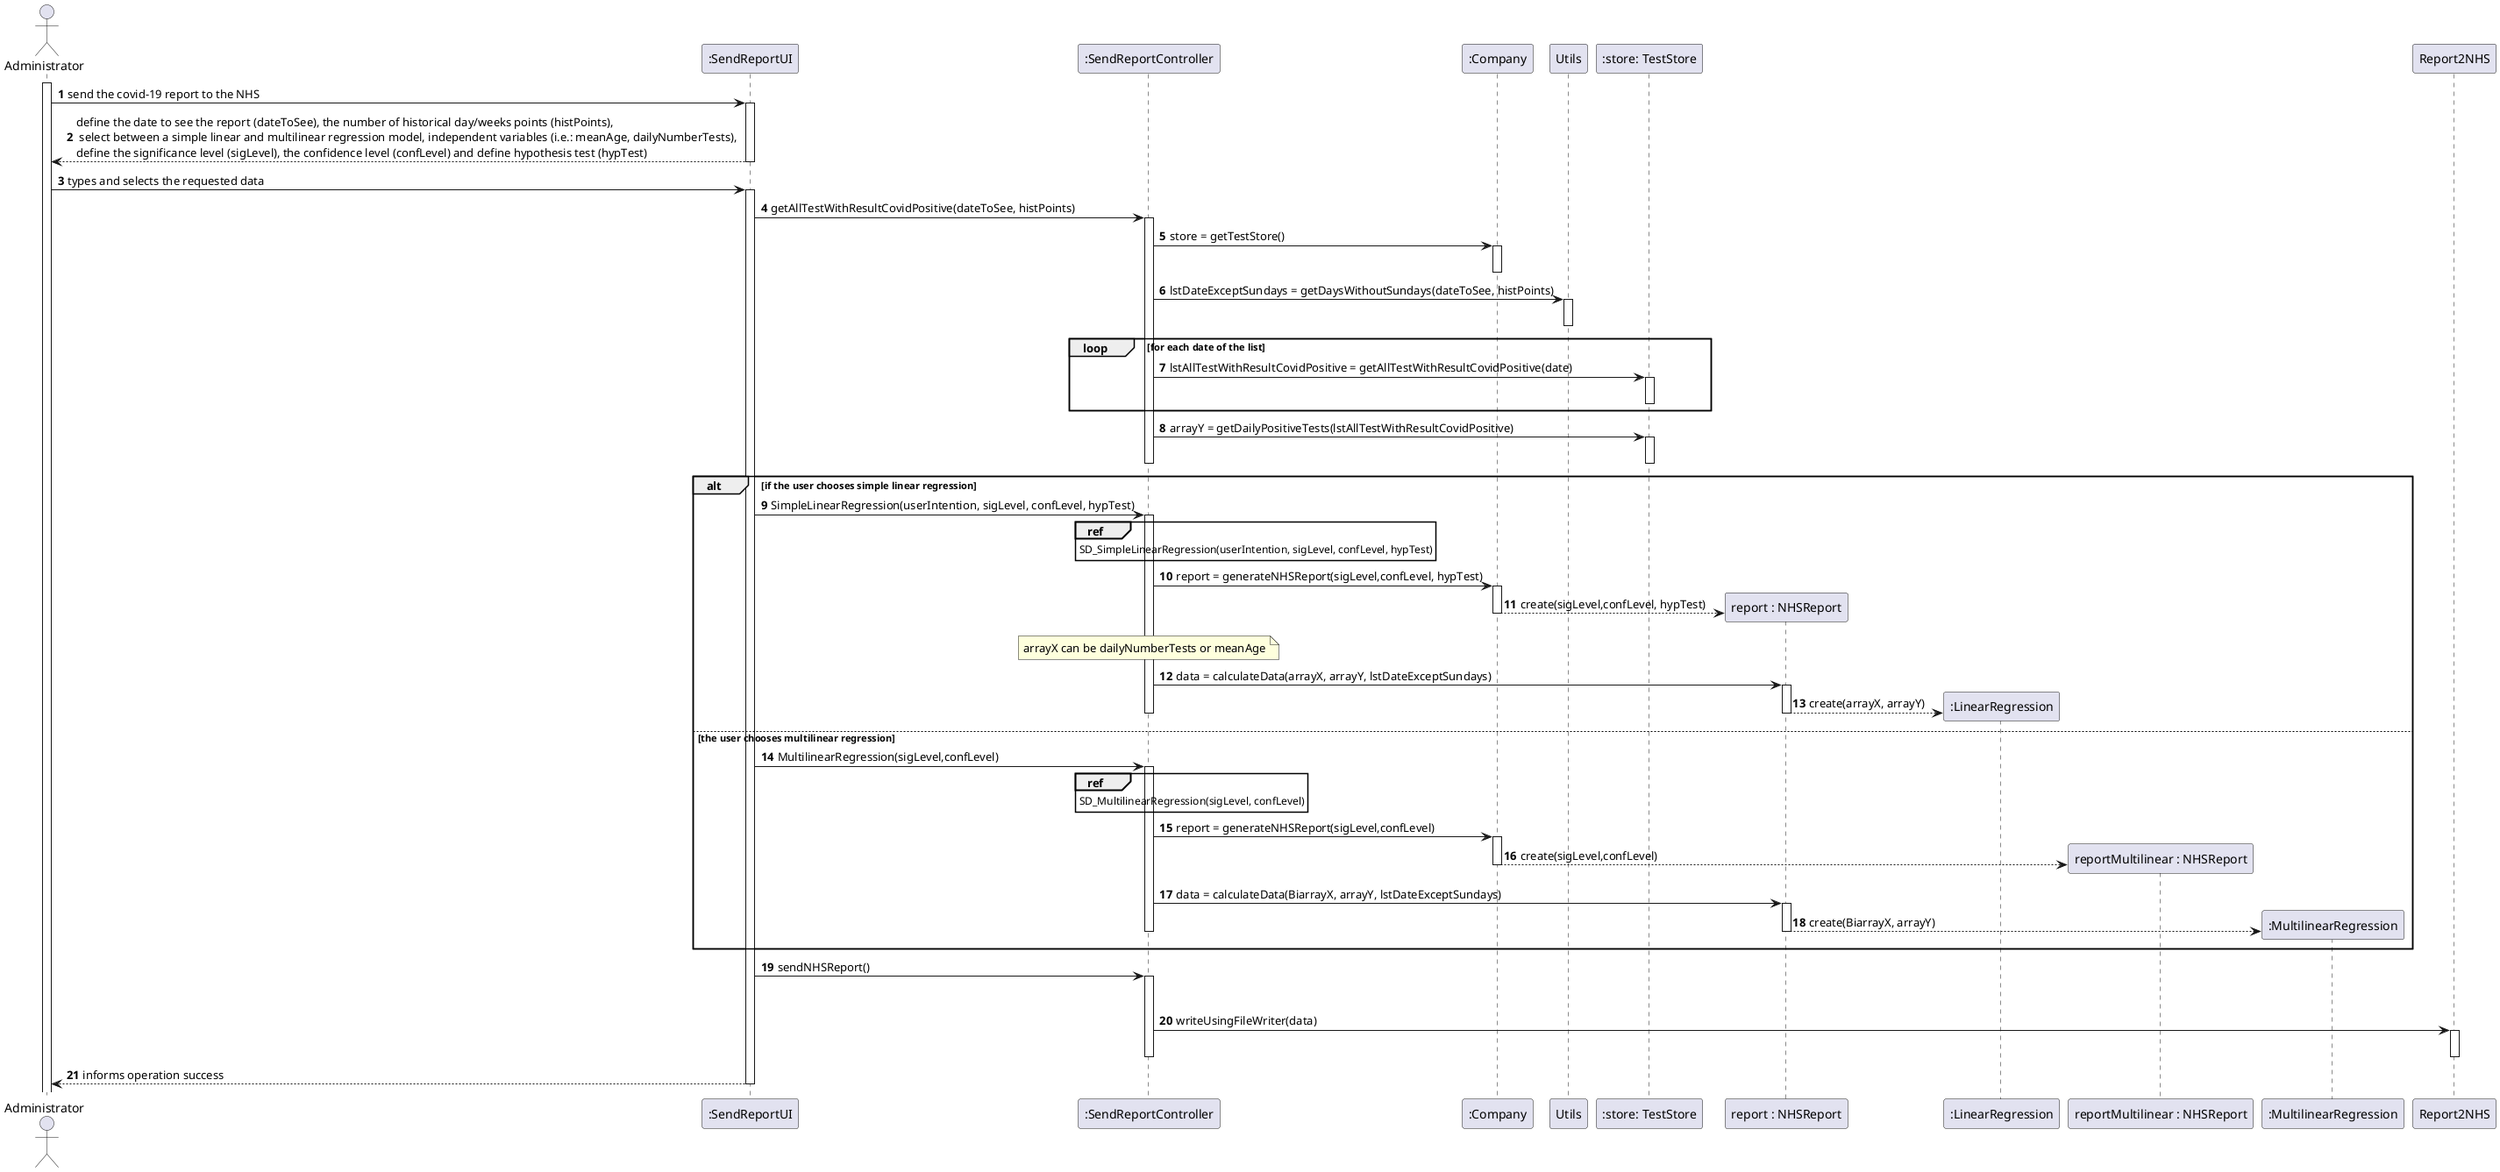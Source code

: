 @startuml
'https://plantuml.com/sequence-diagram

autonumber

actor "Administrator" as A
activate A


A -> ":SendReportUI" : send the covid-19 report to the NHS
activate ":SendReportUI"
":SendReportUI" --> A: define the date to see the report (dateToSee), the number of historical day/weeks points (histPoints),\n select between a simple linear and multilinear regression model, independent variables (i.e.: meanAge, dailyNumberTests), \ndefine the significance level (sigLevel), the confidence level (confLevel) and define hypothesis test (hypTest)
deactivate ":SendReportUI"

A -> ":SendReportUI" : types and selects the requested data
activate ":SendReportUI"
":SendReportUI" -> ":SendReportController": getAllTestWithResultCovidPositive(dateToSee, histPoints)

activate ":SendReportController"
":SendReportController" -> ":Company" : store = getTestStore()
activate ":Company"
deactivate ":Company"

":SendReportController" -> "Utils" : lstDateExceptSundays = getDaysWithoutSundays(dateToSee, histPoints)
activate "Utils"
deactivate "Utils"



loop for each date of the list
":SendReportController" -> ":store: TestStore" : lstAllTestWithResultCovidPositive = getAllTestWithResultCovidPositive(date)
activate ":store: TestStore"
deactivate ":store: TestStore"
end

":SendReportController" -> ":store: TestStore" : arrayY = getDailyPositiveTests(lstAllTestWithResultCovidPositive)
activate ":store: TestStore"
deactivate ":store: TestStore"

deactivate ":SendReportController"


alt if the user chooses simple linear regression
":SendReportUI" -> ":SendReportController" : SimpleLinearRegression(userIntention, sigLevel, confLevel, hypTest)
activate ":SendReportController"

ref over ":SendReportController" : SD_SimpleLinearRegression(userIntention, sigLevel, confLevel, hypTest)

":SendReportController" -> ":Company" : report = generateNHSReport(sigLevel,confLevel, hypTest)
activate ":Company"
create "report : NHSReport"
":Company" --> "report : NHSReport" : create(sigLevel,confLevel, hypTest)
deactivate ":Company"

note over ":SendReportController" : arrayX can be dailyNumberTests or meanAge

":SendReportController" -> "report : NHSReport": data = calculateData(arrayX, arrayY, lstDateExceptSundays)
activate "report : NHSReport"



create ":LinearRegression"

"report : NHSReport" --> ":LinearRegression" : create(arrayX, arrayY)
deactivate "report : NHSReport"
deactivate ":SendReportController"



else the user chooses multilinear regression
":SendReportUI" -> ":SendReportController" : MultilinearRegression(sigLevel,confLevel)
activate ":SendReportController"


ref over ":SendReportController" : SD_MultilinearRegression(sigLevel, confLevel)

":SendReportController" -> ":Company" : report = generateNHSReport(sigLevel,confLevel)
activate ":Company"
create "reportMultilinear : NHSReport"
":Company" --> "reportMultilinear : NHSReport" : create(sigLevel,confLevel)
deactivate ":Company"


":SendReportController" -> "report : NHSReport": data = calculateData(BiarrayX, arrayY, lstDateExceptSundays)
activate "report : NHSReport"



create ":MultilinearRegression"

"report : NHSReport" --> ":MultilinearRegression" : create(BiarrayX, arrayY)
deactivate "report : NHSReport"






deactivate ":SendReportController"
end



":SendReportUI" -> ":SendReportController" : sendNHSReport()
activate ":SendReportController"


deactivate ":Company"



":SendReportController" -> "Report2NHS": writeUsingFileWriter(data)

activate "Report2NHS"

deactivate "Report2NHS"

deactivate ":SendReportController"

":SendReportUI" --> A: informs operation success
deactivate ":SendReportUI"



@enduml